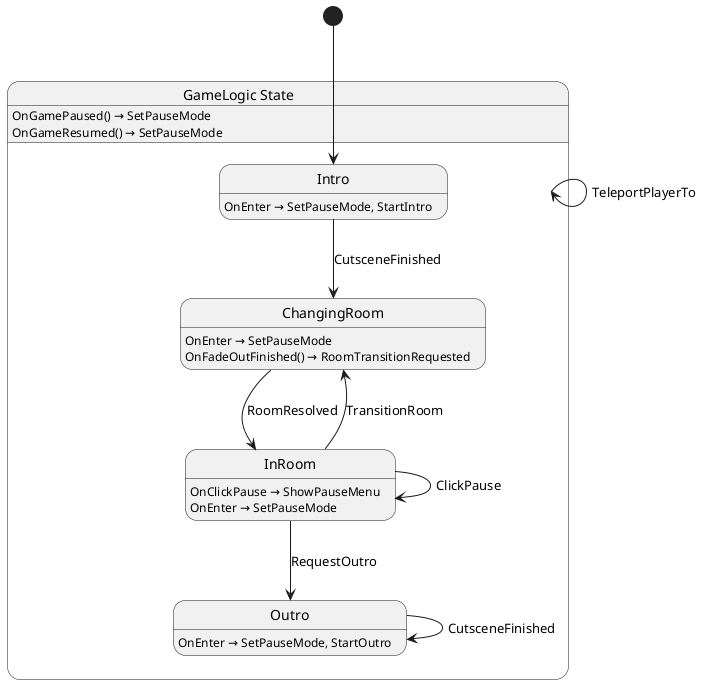 @startuml GameLogic
state "GameLogic State" as Nevergreen_GameLogic_State {
  state "ChangingRoom" as Nevergreen_GameLogic_State_ChangingRoom
  state "InRoom" as Nevergreen_GameLogic_State_InRoom
  state "Intro" as Nevergreen_GameLogic_State_Intro
  state "Outro" as Nevergreen_GameLogic_State_Outro
}

Nevergreen_GameLogic_State --> Nevergreen_GameLogic_State : TeleportPlayerTo
Nevergreen_GameLogic_State_ChangingRoom --> Nevergreen_GameLogic_State_InRoom : RoomResolved
Nevergreen_GameLogic_State_InRoom --> Nevergreen_GameLogic_State_ChangingRoom : TransitionRoom
Nevergreen_GameLogic_State_InRoom --> Nevergreen_GameLogic_State_InRoom : ClickPause
Nevergreen_GameLogic_State_InRoom --> Nevergreen_GameLogic_State_Outro : RequestOutro
Nevergreen_GameLogic_State_Intro --> Nevergreen_GameLogic_State_ChangingRoom : CutsceneFinished
Nevergreen_GameLogic_State_Outro --> Nevergreen_GameLogic_State_Outro : CutsceneFinished

Nevergreen_GameLogic_State : OnGamePaused() → SetPauseMode
Nevergreen_GameLogic_State : OnGameResumed() → SetPauseMode
Nevergreen_GameLogic_State_ChangingRoom : OnEnter → SetPauseMode
Nevergreen_GameLogic_State_ChangingRoom : OnFadeOutFinished() → RoomTransitionRequested
Nevergreen_GameLogic_State_InRoom : OnClickPause → ShowPauseMenu
Nevergreen_GameLogic_State_InRoom : OnEnter → SetPauseMode
Nevergreen_GameLogic_State_Intro : OnEnter → SetPauseMode, StartIntro
Nevergreen_GameLogic_State_Outro : OnEnter → SetPauseMode, StartOutro

[*] --> Nevergreen_GameLogic_State_Intro
@enduml